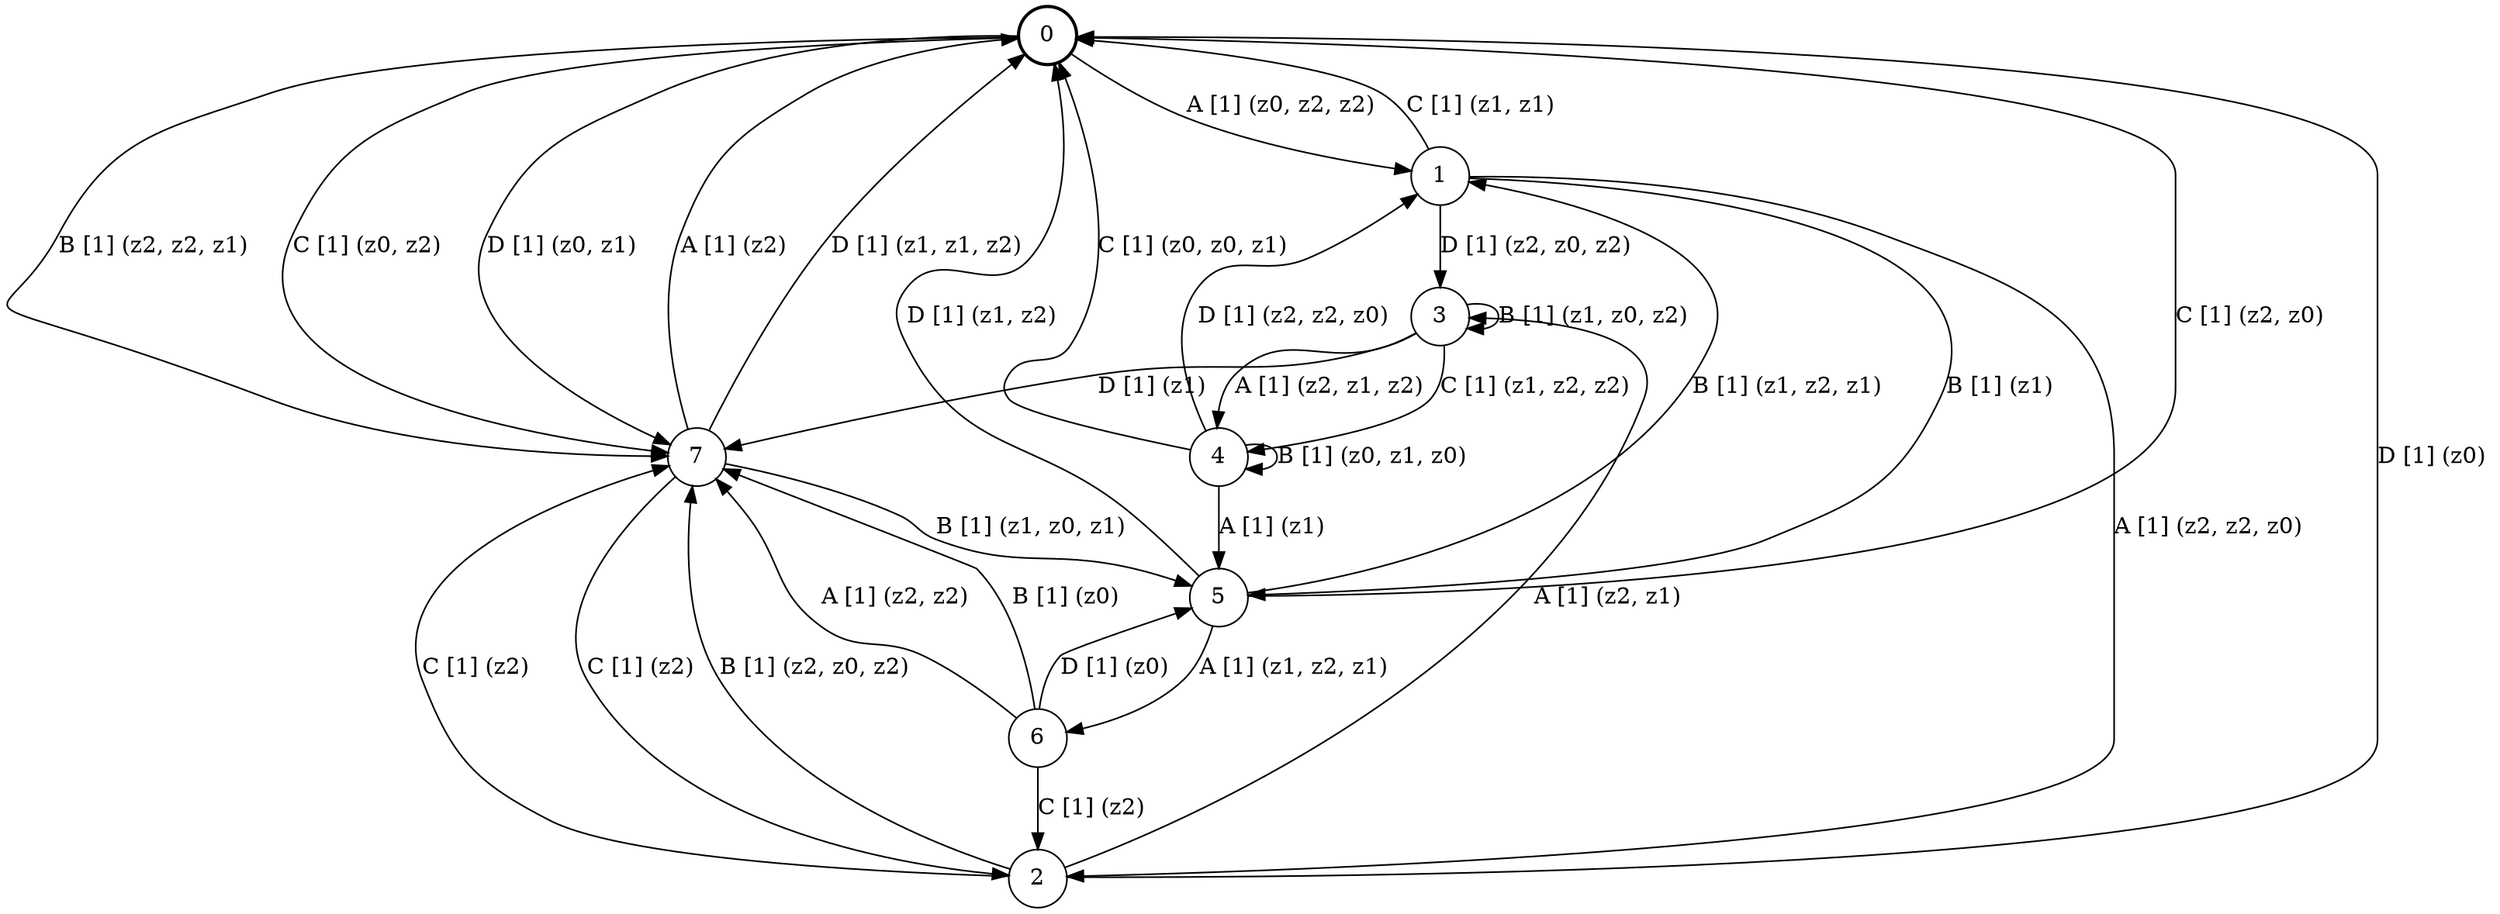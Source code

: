 # generated file, don't try to modify
# command: dot -Tpng <filename> > tree.png
digraph Automaton {
    node [shape = circle];
    0 [style = "bold"];
    0 -> 1 [label = "A [1] (z0, z2, z2) "];
    0 -> 7 [label = "B [1] (z2, z2, z1) "];
    0 -> 7 [label = "C [1] (z0, z2) "];
    0 -> 7 [label = "D [1] (z0, z1) "];
    1 -> 2 [label = "A [1] (z2, z2, z0) "];
    1 -> 5 [label = "B [1] (z1) "];
    1 -> 0 [label = "C [1] (z1, z1) "];
    1 -> 3 [label = "D [1] (z2, z0, z2) "];
    2 -> 3 [label = "A [1] (z2, z1) "];
    2 -> 7 [label = "B [1] (z2, z0, z2) "];
    2 -> 7 [label = "C [1] (z2) "];
    2 -> 0 [label = "D [1] (z0) "];
    3 -> 4 [label = "A [1] (z2, z1, z2) "];
    3 -> 3 [label = "B [1] (z1, z0, z2) "];
    3 -> 4 [label = "C [1] (z1, z2, z2) "];
    3 -> 7 [label = "D [1] (z1) "];
    4 -> 5 [label = "A [1] (z1) "];
    4 -> 4 [label = "B [1] (z0, z1, z0) "];
    4 -> 0 [label = "C [1] (z0, z0, z1) "];
    4 -> 1 [label = "D [1] (z2, z2, z0) "];
    5 -> 6 [label = "A [1] (z1, z2, z1) "];
    5 -> 1 [label = "B [1] (z1, z2, z1) "];
    5 -> 0 [label = "C [1] (z2, z0) "];
    5 -> 0 [label = "D [1] (z1, z2) "];
    6 -> 7 [label = "A [1] (z2, z2) "];
    6 -> 7 [label = "B [1] (z0) "];
    6 -> 2 [label = "C [1] (z2) "];
    6 -> 5 [label = "D [1] (z0) "];
    7 -> 0 [label = "A [1] (z2) "];
    7 -> 5 [label = "B [1] (z1, z0, z1) "];
    7 -> 2 [label = "C [1] (z2) "];
    7 -> 0 [label = "D [1] (z1, z1, z2) "];
}
